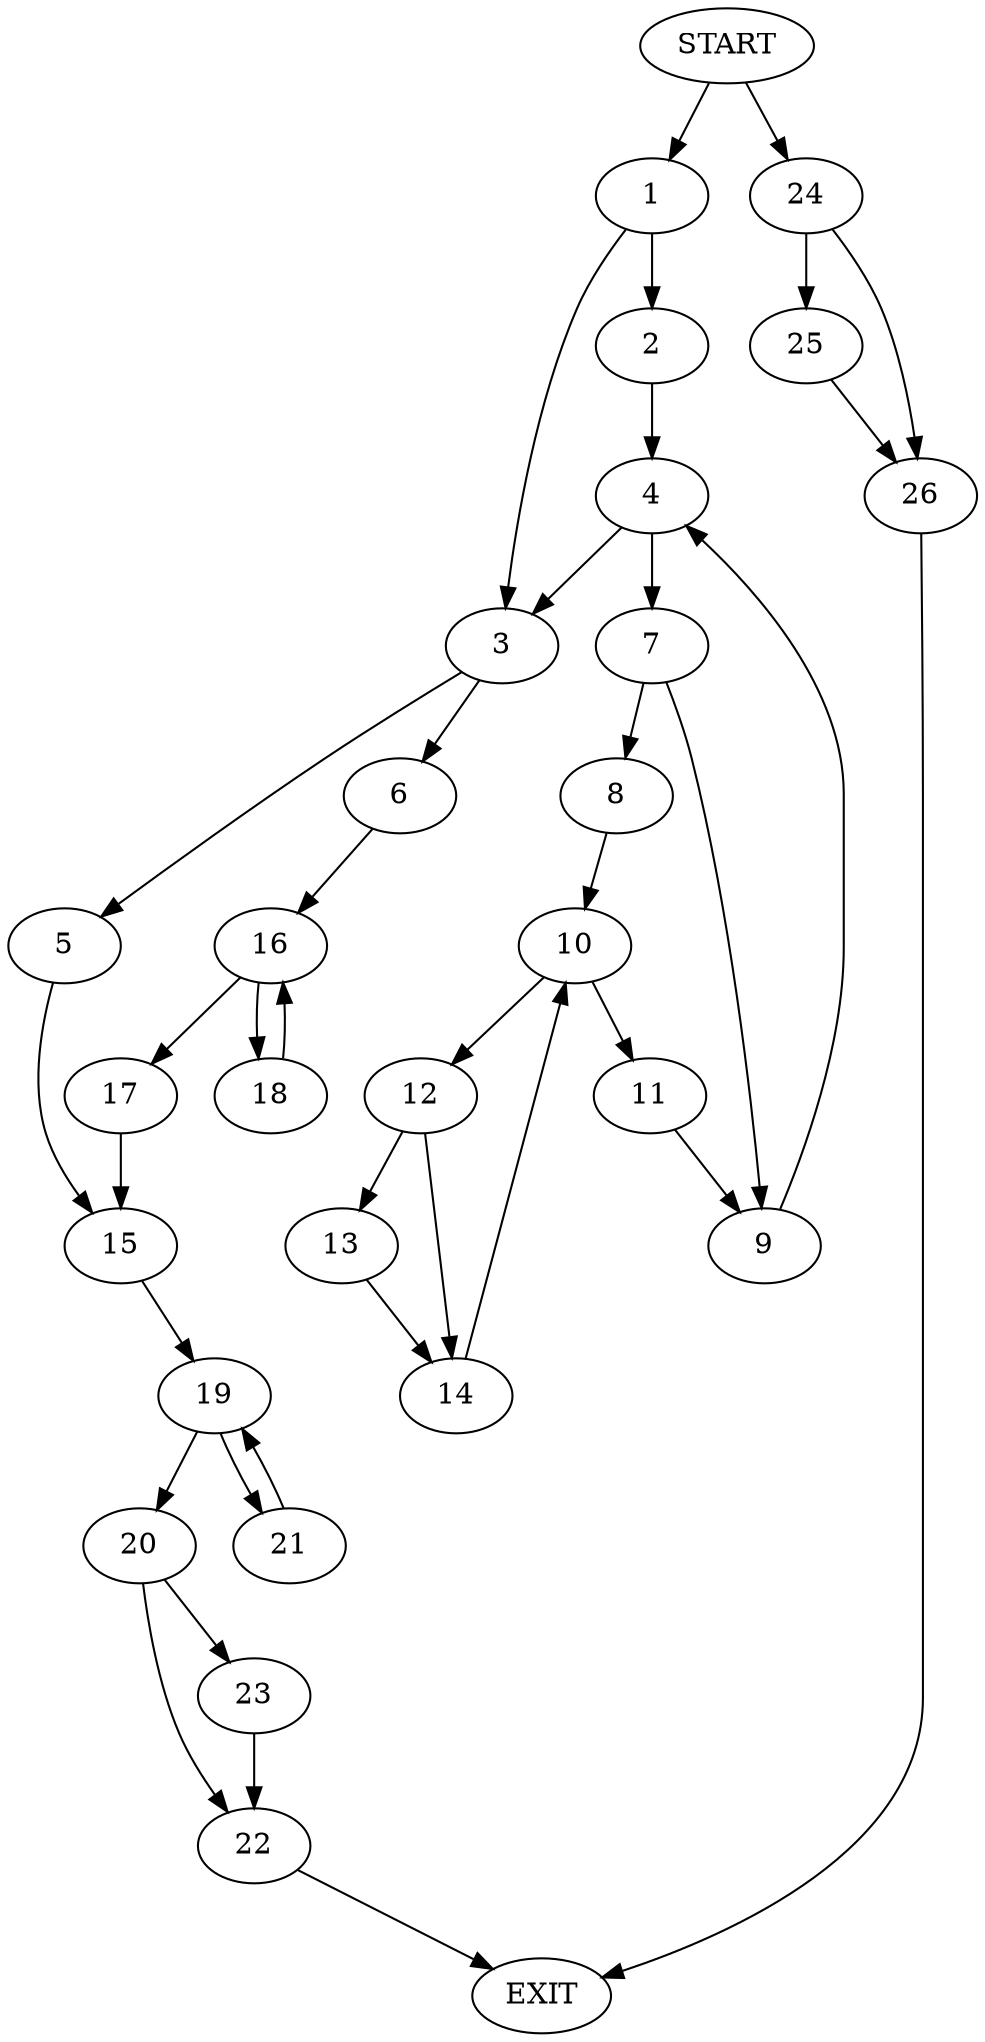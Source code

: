 digraph {
0 [label="START"]
27 [label="EXIT"]
0 -> 1
1 -> 2
1 -> 3
2 -> 4
3 -> 5
3 -> 6
4 -> 7
4 -> 3
7 -> 8
7 -> 9
8 -> 10
9 -> 4
10 -> 11
10 -> 12
12 -> 13
12 -> 14
11 -> 9
13 -> 14
14 -> 10
5 -> 15
6 -> 16
16 -> 17
16 -> 18
18 -> 16
17 -> 15
15 -> 19
19 -> 20
19 -> 21
20 -> 22
20 -> 23
21 -> 19
23 -> 22
22 -> 27
0 -> 24
24 -> 25
24 -> 26
26 -> 27
25 -> 26
}
